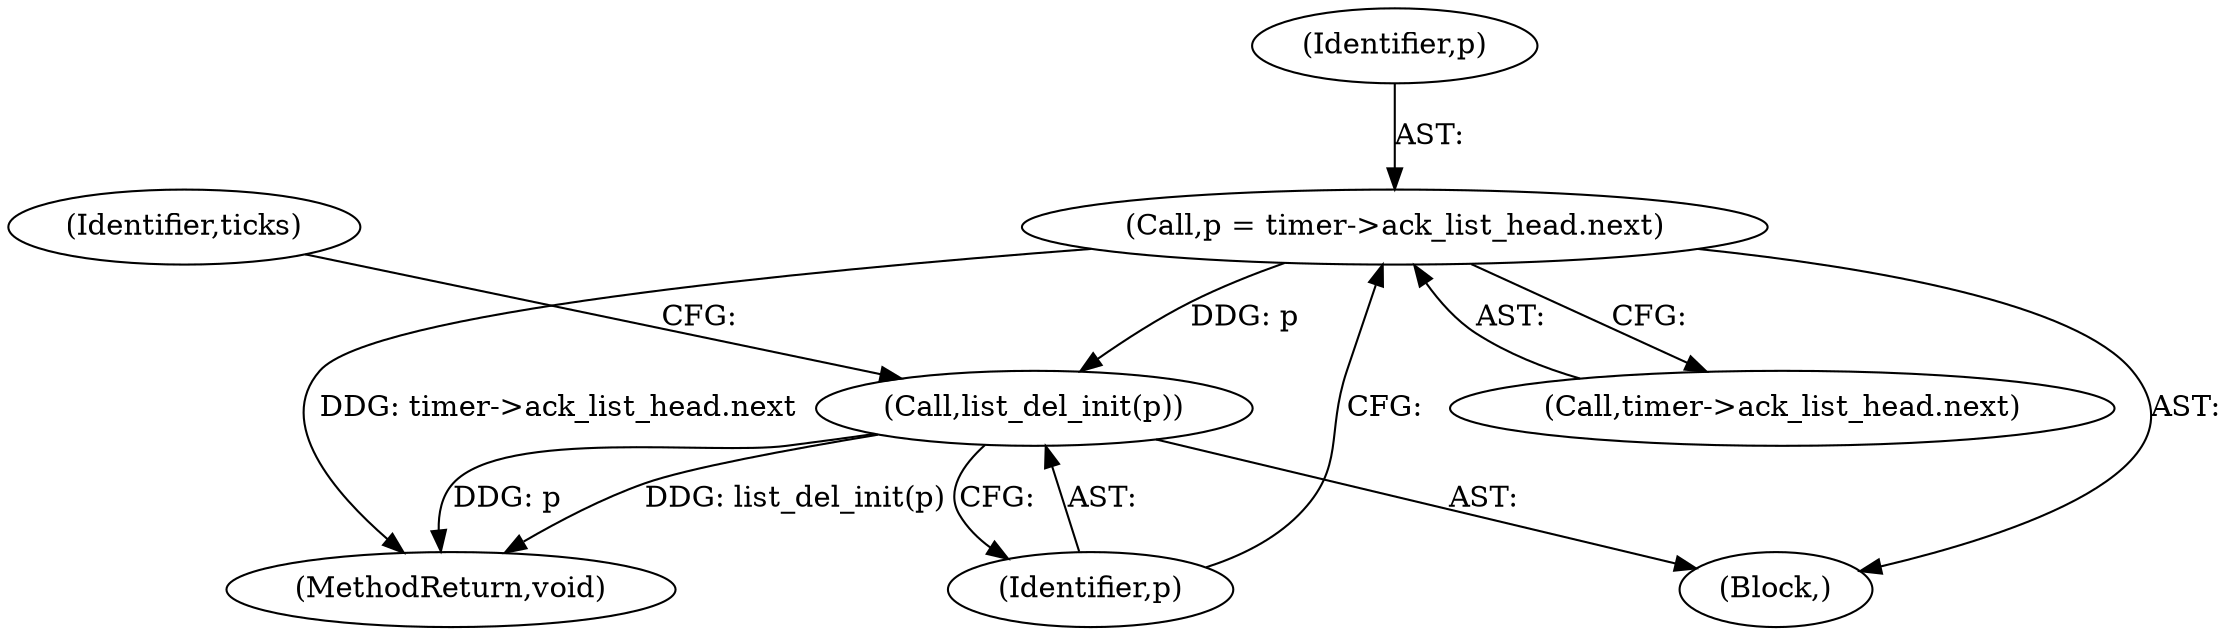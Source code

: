digraph "0_linux_ee8413b01045c74340aa13ad5bdf905de32be736@pointer" {
"1000356" [label="(Call,p = timer->ack_list_head.next)"];
"1000363" [label="(Call,list_del_init(p))"];
"1000355" [label="(Block,)"];
"1000356" [label="(Call,p = timer->ack_list_head.next)"];
"1000357" [label="(Identifier,p)"];
"1000424" [label="(MethodReturn,void)"];
"1000366" [label="(Identifier,ticks)"];
"1000363" [label="(Call,list_del_init(p))"];
"1000364" [label="(Identifier,p)"];
"1000358" [label="(Call,timer->ack_list_head.next)"];
"1000356" -> "1000355"  [label="AST: "];
"1000356" -> "1000358"  [label="CFG: "];
"1000357" -> "1000356"  [label="AST: "];
"1000358" -> "1000356"  [label="AST: "];
"1000364" -> "1000356"  [label="CFG: "];
"1000356" -> "1000424"  [label="DDG: timer->ack_list_head.next"];
"1000356" -> "1000363"  [label="DDG: p"];
"1000363" -> "1000355"  [label="AST: "];
"1000363" -> "1000364"  [label="CFG: "];
"1000364" -> "1000363"  [label="AST: "];
"1000366" -> "1000363"  [label="CFG: "];
"1000363" -> "1000424"  [label="DDG: p"];
"1000363" -> "1000424"  [label="DDG: list_del_init(p)"];
}
